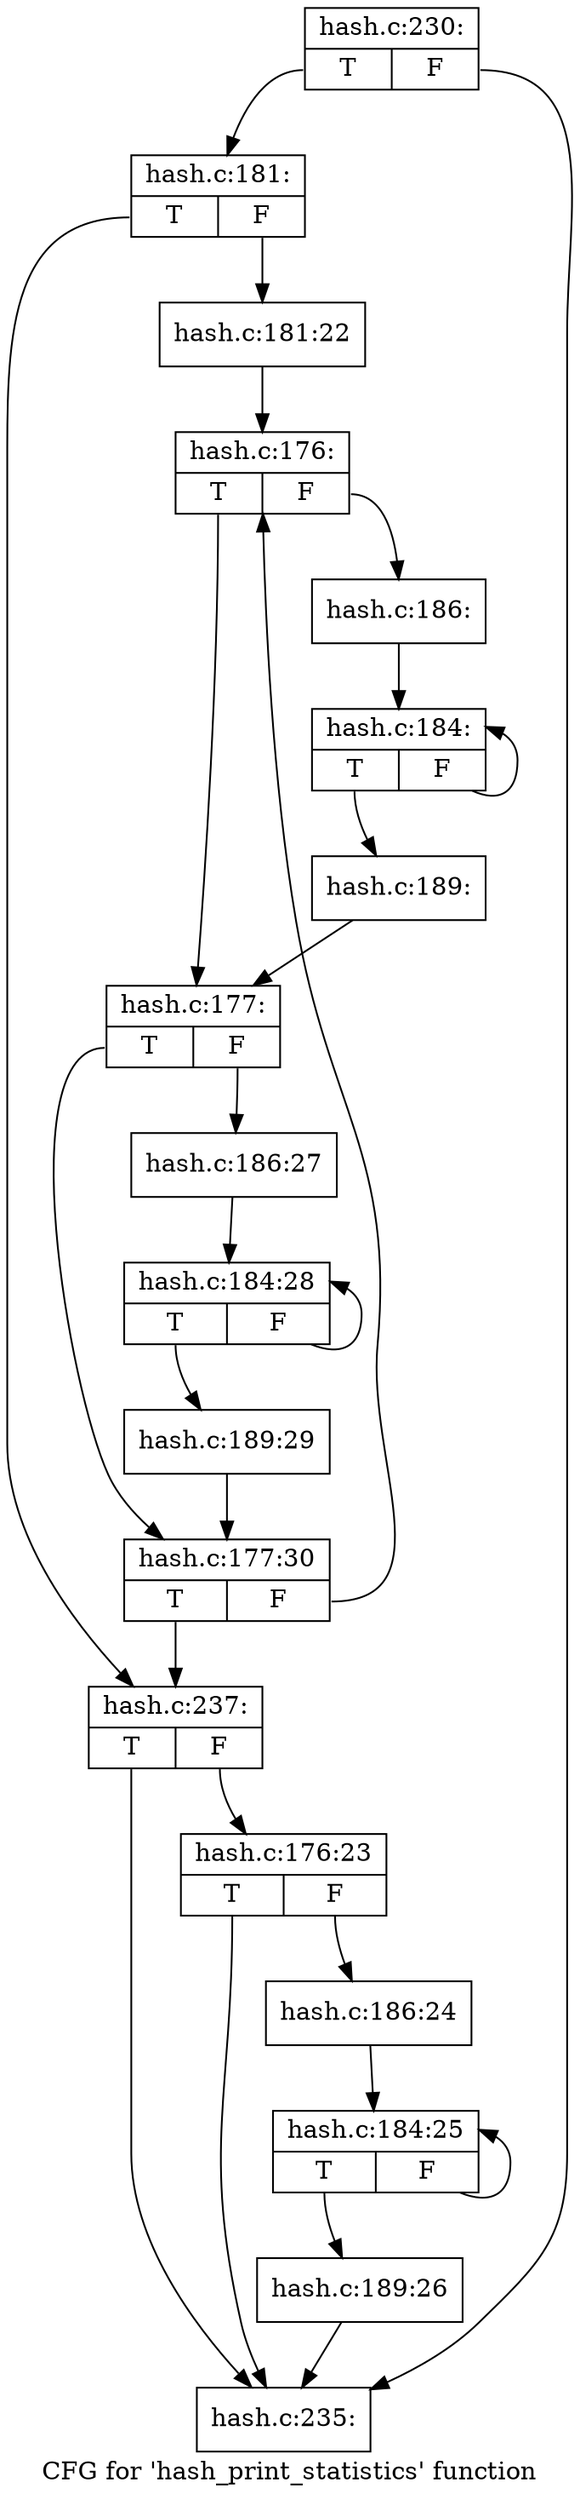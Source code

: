 digraph "CFG for 'hash_print_statistics' function" {
	label="CFG for 'hash_print_statistics' function";

	Node0xdf136d0 [shape=record,label="{hash.c:230:|{<s0>T|<s1>F}}"];
	Node0xdf136d0:s0 -> Node0xdf76bc0;
	Node0xdf136d0:s1 -> Node0xdfc3f80;
	Node0xdf76bc0 [shape=record,label="{hash.c:181:|{<s0>T|<s1>F}}"];
	Node0xdf76bc0:s0 -> Node0xe07a500;
	Node0xdf76bc0:s1 -> Node0xdf5ec60;
	Node0xdf5ec60 [shape=record,label="{hash.c:181:22}"];
	Node0xdf5ec60 -> Node0xdf7a3a0;
	Node0xdf7a3a0 [shape=record,label="{hash.c:176:|{<s0>T|<s1>F}}"];
	Node0xdf7a3a0:s0 -> Node0xdf6ced0;
	Node0xdf7a3a0:s1 -> Node0xdf086f0;
	Node0xdf086f0 [shape=record,label="{hash.c:186:}"];
	Node0xdf086f0 -> Node0xdf7a010;
	Node0xdf7a010 [shape=record,label="{hash.c:184:|{<s0>T|<s1>F}}"];
	Node0xdf7a010:s0 -> Node0xdfc8070;
	Node0xdf7a010:s1 -> Node0xdf7a010;
	Node0xdfc8070 [shape=record,label="{hash.c:189:}"];
	Node0xdfc8070 -> Node0xdf6ced0;
	Node0xdf6ced0 [shape=record,label="{hash.c:177:|{<s0>T|<s1>F}}"];
	Node0xdf6ced0:s0 -> Node0xe0a3d70;
	Node0xdf6ced0:s1 -> Node0xe084de0;
	Node0xe07a500 [shape=record,label="{hash.c:237:|{<s0>T|<s1>F}}"];
	Node0xe07a500:s0 -> Node0xdfc3f80;
	Node0xe07a500:s1 -> Node0xe0aaae0;
	Node0xe0aaae0 [shape=record,label="{hash.c:176:23|{<s0>T|<s1>F}}"];
	Node0xe0aaae0:s0 -> Node0xdfc3f80;
	Node0xe0aaae0:s1 -> Node0xe02def0;
	Node0xe02def0 [shape=record,label="{hash.c:186:24}"];
	Node0xe02def0 -> Node0xdfb4f60;
	Node0xdfb4f60 [shape=record,label="{hash.c:184:25|{<s0>T|<s1>F}}"];
	Node0xdfb4f60:s0 -> Node0xe0a9030;
	Node0xdfb4f60:s1 -> Node0xdfb4f60;
	Node0xe0a9030 [shape=record,label="{hash.c:189:26}"];
	Node0xe0a9030 -> Node0xdfc3f80;
	Node0xdfc3f80 [shape=record,label="{hash.c:235:}"];
	Node0xe084de0 [shape=record,label="{hash.c:186:27}"];
	Node0xe084de0 -> Node0xe0a7ca0;
	Node0xe0a7ca0 [shape=record,label="{hash.c:184:28|{<s0>T|<s1>F}}"];
	Node0xe0a7ca0:s0 -> Node0xe0a5fe0;
	Node0xe0a7ca0:s1 -> Node0xe0a7ca0;
	Node0xe0a5fe0 [shape=record,label="{hash.c:189:29}"];
	Node0xe0a5fe0 -> Node0xe0a3d70;
	Node0xe0a3d70 [shape=record,label="{hash.c:177:30|{<s0>T|<s1>F}}"];
	Node0xe0a3d70:s0 -> Node0xe07a500;
	Node0xe0a3d70:s1 -> Node0xdf7a3a0;
}
